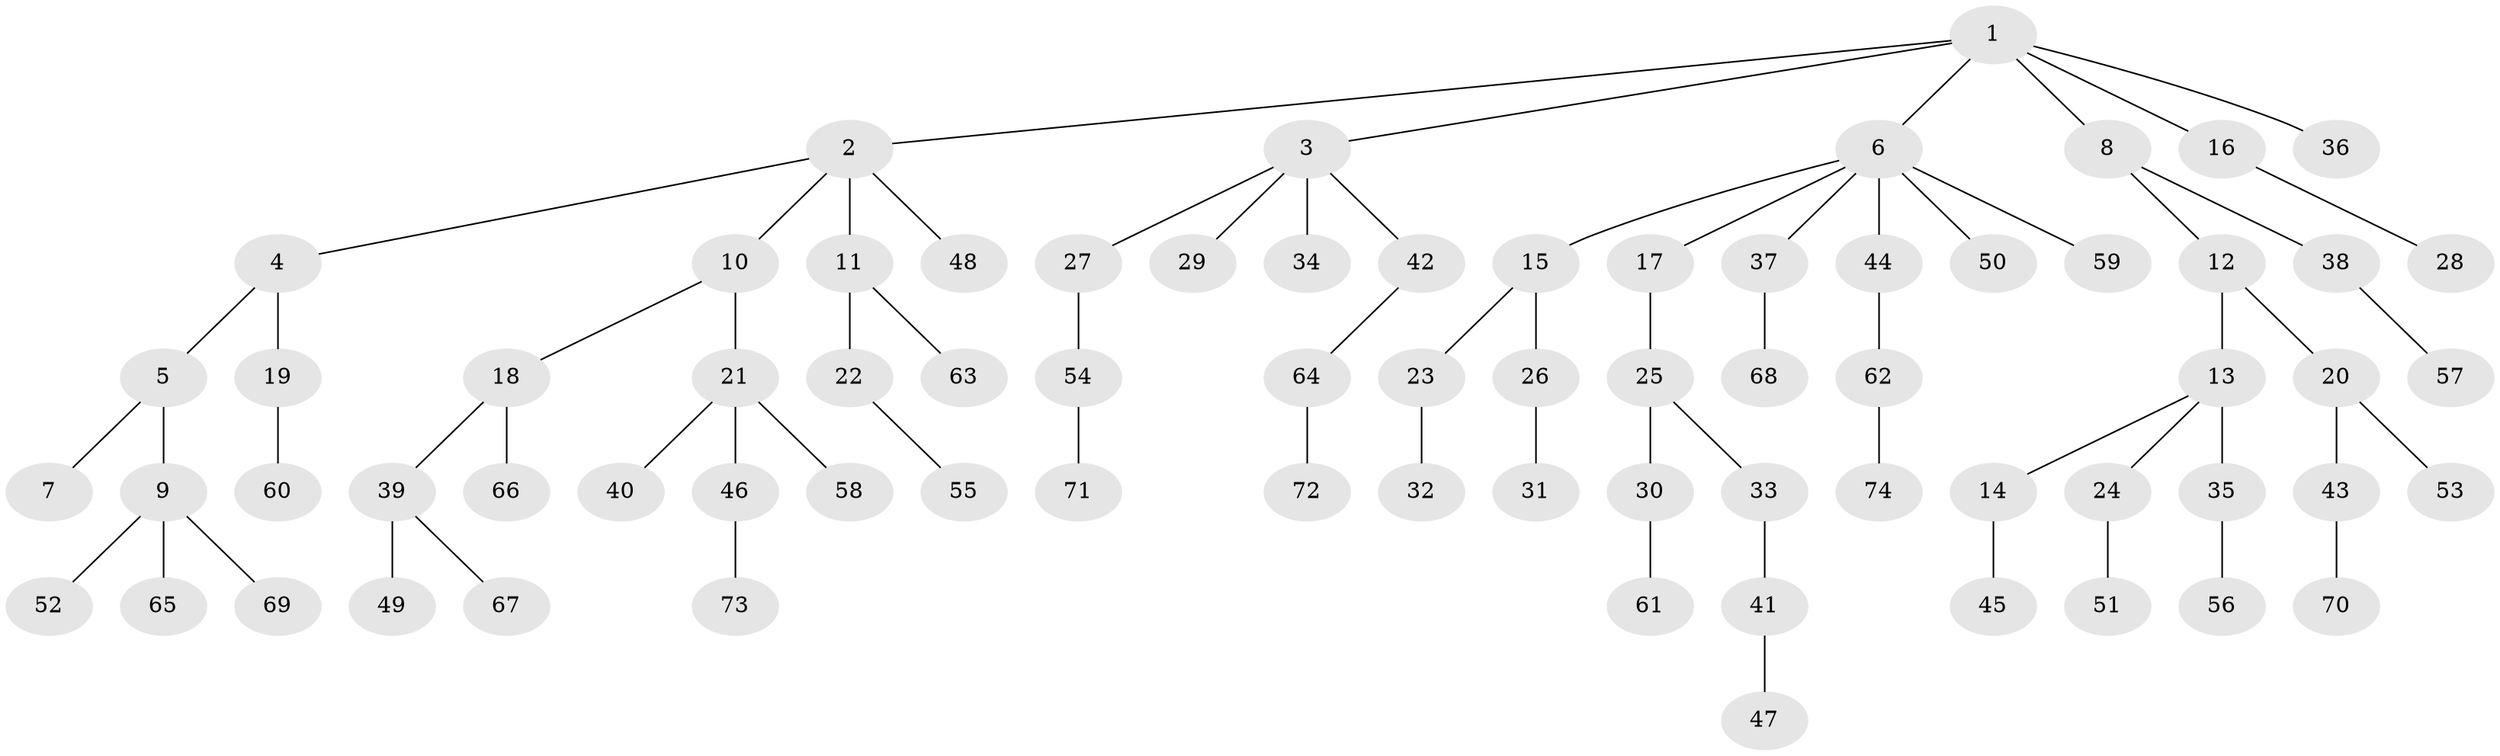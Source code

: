 // original degree distribution, {7: 0.02027027027027027, 6: 0.013513513513513514, 4: 0.08108108108108109, 2: 0.2635135135135135, 8: 0.006756756756756757, 1: 0.5067567567567568, 3: 0.0945945945945946, 5: 0.013513513513513514}
// Generated by graph-tools (version 1.1) at 2025/36/03/09/25 02:36:57]
// undirected, 74 vertices, 73 edges
graph export_dot {
graph [start="1"]
  node [color=gray90,style=filled];
  1;
  2;
  3;
  4;
  5;
  6;
  7;
  8;
  9;
  10;
  11;
  12;
  13;
  14;
  15;
  16;
  17;
  18;
  19;
  20;
  21;
  22;
  23;
  24;
  25;
  26;
  27;
  28;
  29;
  30;
  31;
  32;
  33;
  34;
  35;
  36;
  37;
  38;
  39;
  40;
  41;
  42;
  43;
  44;
  45;
  46;
  47;
  48;
  49;
  50;
  51;
  52;
  53;
  54;
  55;
  56;
  57;
  58;
  59;
  60;
  61;
  62;
  63;
  64;
  65;
  66;
  67;
  68;
  69;
  70;
  71;
  72;
  73;
  74;
  1 -- 2 [weight=1.0];
  1 -- 3 [weight=1.0];
  1 -- 6 [weight=1.0];
  1 -- 8 [weight=1.0];
  1 -- 16 [weight=1.0];
  1 -- 36 [weight=1.0];
  2 -- 4 [weight=1.0];
  2 -- 10 [weight=1.0];
  2 -- 11 [weight=1.0];
  2 -- 48 [weight=1.0];
  3 -- 27 [weight=1.0];
  3 -- 29 [weight=1.0];
  3 -- 34 [weight=1.0];
  3 -- 42 [weight=1.0];
  4 -- 5 [weight=1.0];
  4 -- 19 [weight=1.0];
  5 -- 7 [weight=1.0];
  5 -- 9 [weight=1.0];
  6 -- 15 [weight=1.0];
  6 -- 17 [weight=1.0];
  6 -- 37 [weight=1.0];
  6 -- 44 [weight=1.0];
  6 -- 50 [weight=1.0];
  6 -- 59 [weight=1.0];
  8 -- 12 [weight=1.0];
  8 -- 38 [weight=1.0];
  9 -- 52 [weight=1.0];
  9 -- 65 [weight=1.0];
  9 -- 69 [weight=1.0];
  10 -- 18 [weight=1.0];
  10 -- 21 [weight=1.0];
  11 -- 22 [weight=1.0];
  11 -- 63 [weight=1.0];
  12 -- 13 [weight=1.0];
  12 -- 20 [weight=1.0];
  13 -- 14 [weight=1.0];
  13 -- 24 [weight=1.0];
  13 -- 35 [weight=4.0];
  14 -- 45 [weight=1.0];
  15 -- 23 [weight=1.0];
  15 -- 26 [weight=1.0];
  16 -- 28 [weight=1.0];
  17 -- 25 [weight=2.0];
  18 -- 39 [weight=1.0];
  18 -- 66 [weight=1.0];
  19 -- 60 [weight=1.0];
  20 -- 43 [weight=1.0];
  20 -- 53 [weight=1.0];
  21 -- 40 [weight=1.0];
  21 -- 46 [weight=2.0];
  21 -- 58 [weight=1.0];
  22 -- 55 [weight=1.0];
  23 -- 32 [weight=1.0];
  24 -- 51 [weight=1.0];
  25 -- 30 [weight=1.0];
  25 -- 33 [weight=1.0];
  26 -- 31 [weight=1.0];
  27 -- 54 [weight=2.0];
  30 -- 61 [weight=1.0];
  33 -- 41 [weight=1.0];
  35 -- 56 [weight=1.0];
  37 -- 68 [weight=1.0];
  38 -- 57 [weight=1.0];
  39 -- 49 [weight=1.0];
  39 -- 67 [weight=1.0];
  41 -- 47 [weight=1.0];
  42 -- 64 [weight=1.0];
  43 -- 70 [weight=2.0];
  44 -- 62 [weight=1.0];
  46 -- 73 [weight=1.0];
  54 -- 71 [weight=1.0];
  62 -- 74 [weight=1.0];
  64 -- 72 [weight=1.0];
}
